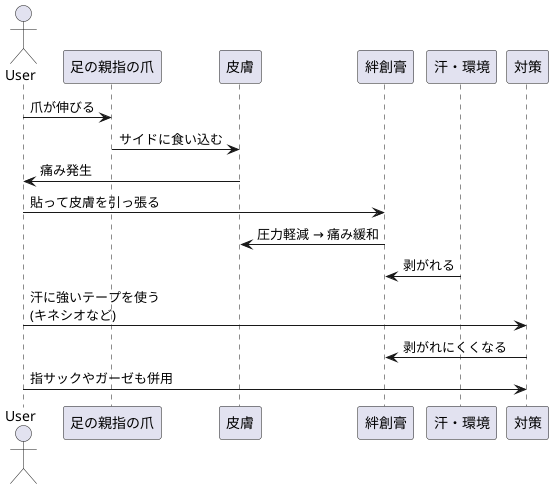 @startuml
actor User
participant "足の親指の爪" as Nail
participant "皮膚" as Skin
participant "絆創膏" as BandAid
participant "汗・環境" as Sweat
participant "対策" as Measures

User -> Nail : 爪が伸びる
Nail -> Skin : サイドに食い込む
Skin -> User : 痛み発生

User -> BandAid : 貼って皮膚を引っ張る
BandAid -> Skin : 圧力軽減 → 痛み緩和
Sweat -> BandAid : 剥がれる

User -> Measures : 汗に強いテープを使う\n(キネシオなど)
Measures -> BandAid : 剥がれにくくなる
User -> Measures : 指サックやガーゼも併用
@enduml